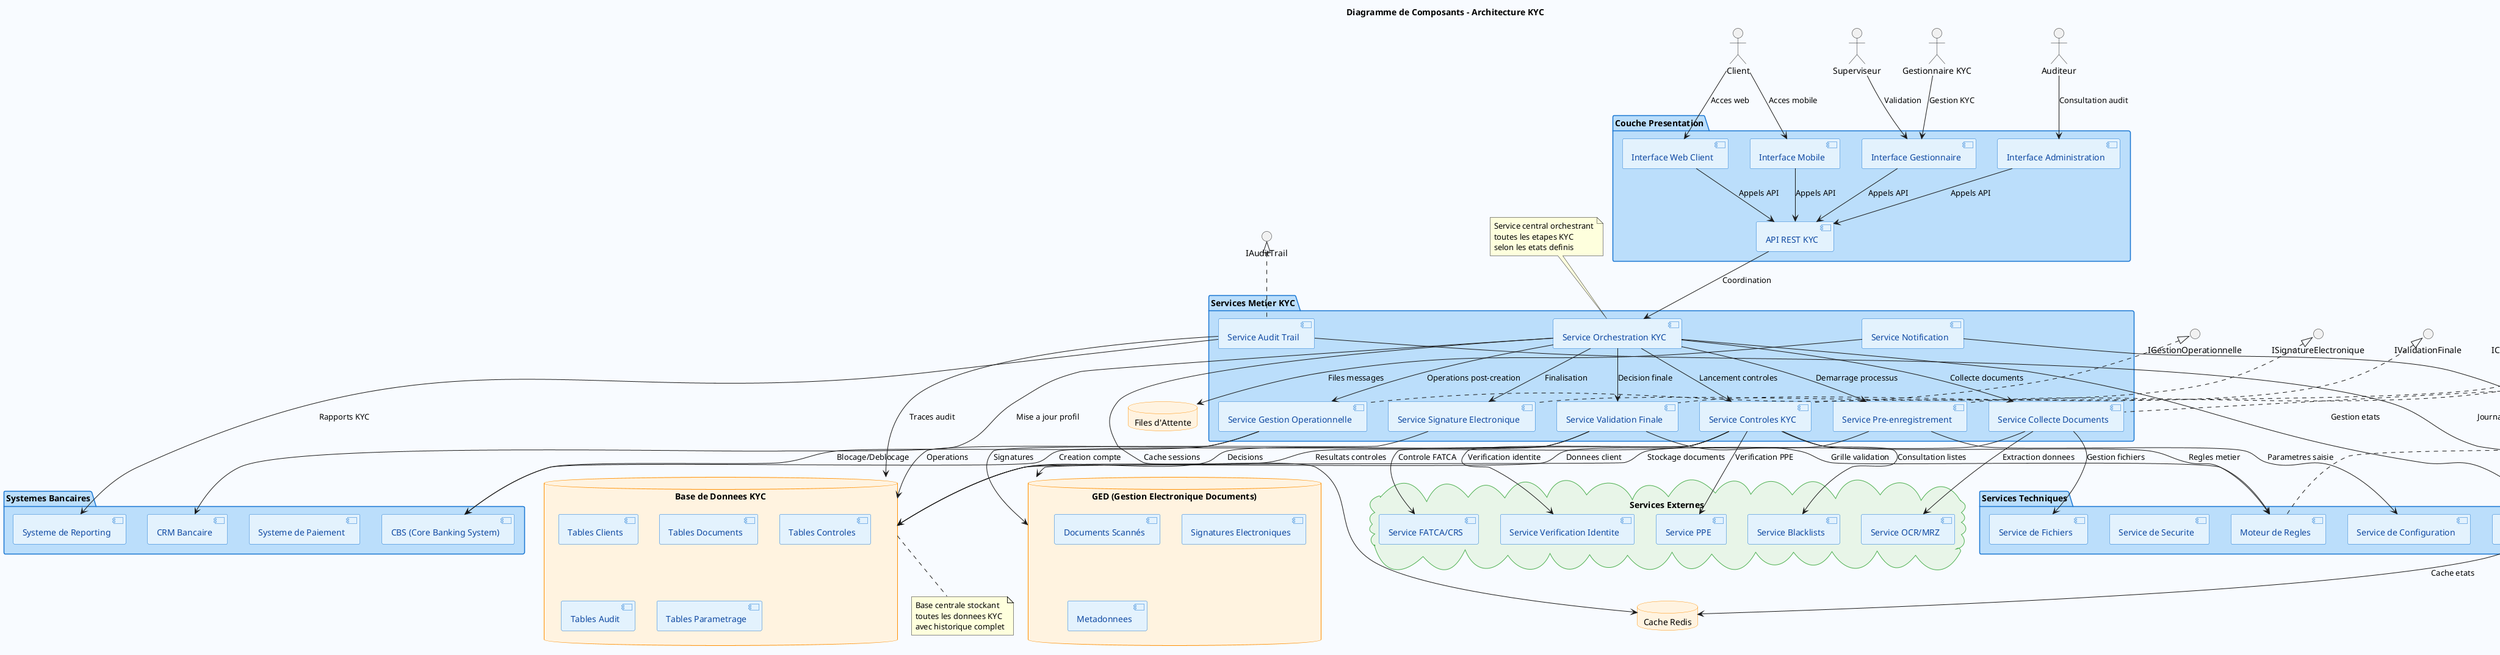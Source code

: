 @startuml DiagrammeComposantsKYC
skinparam backgroundColor #F8FBFF
skinparam componentStyle uml2
skinparam component {
    BackgroundColor #E3F2FD
    BorderColor #1976D2
    FontColor #0D47A1
}
skinparam package {
    BackgroundColor #BBDEFB
    BorderColor #1976D2
}
skinparam database {
    BackgroundColor #FFF3E0
    BorderColor #FF8F00
}
skinparam cloud {
    BackgroundColor #E8F5E8
    BorderColor #4CAF50
}

title Diagramme de Composants - Architecture KYC

' === ACTEURS EXTERNES ===
actor "Client" as CLIENT
actor "Gestionnaire KYC" as MANAGER
actor "Superviseur" as SUPERVISOR
actor "Auditeur" as AUDITOR

' === INTERFACES UTILISATEUR ===
package "Couche Presentation" {
    [Interface Web Client] as WebClient
    [Interface Mobile] as Mobile
    [Interface Gestionnaire] as WebManager
    [Interface Administration] as WebAdmin
    [API REST KYC] as RESTAPI
}

' === COUCHE METIER KYC ===
package "Services Metier KYC" {
    [Service Pre-enregistrement] as SvcPreenr
    [Service Collecte Documents] as SvcDocs
    [Service Controles KYC] as SvcControles
    [Service Validation Finale] as SvcValidation
    [Service Signature Electronique] as SvcSignature
    [Service Gestion Operationnelle] as SvcGestion
    [Service Orchestration KYC] as SvcOrchestration
    [Service Notification] as SvcNotification
    [Service Audit Trail] as SvcAudit
}

' === COMPOSANTS TECHNIQUES ===
package "Services Techniques" {
    [Moteur de Regles] as RuleEngine
    [Gestionnaire de Workflow] as WorkflowEngine
    [Service de Messagerie] as MessageService
    [Service de Fichiers] as FileService
    [Service de Securite] as SecurityService
    [Service de Configuration] as ConfigService
}

' === SYSTEMES EXTERNES ===
cloud "Services Externes" {
    [Service Blacklists] as BlacklistAPI
    [Service PPE] as PPEAPI
    [Service FATCA/CRS] as FATCAAPI
    [Service Verification Identite] as IdCheckAPI
    [Service OCR/MRZ] as OCRAPI
}

' === SYSTEMES INTERNES ===
package "Systemes Bancaires" {
    [CBS (Core Banking System)] as CBS
    [Systeme de Paiement] as PaymentSys
    [CRM Bancaire] as CRM
    [Systeme de Reporting] as Reporting
}

' === STOCKAGE ET DONNEES ===
database "Base de Donnees KYC" as KYCDB {
    [Tables Clients] as ClientTables
    [Tables Documents] as DocTables
    [Tables Controles] as ControlTables
    [Tables Audit] as AuditTables
    [Tables Parametrage] as ConfigTables
}

database "GED (Gestion Electronique Documents)" as GED {
    [Documents Scannés] as ScannedDocs
    [Signatures Electroniques] as DigitalSigs
    [Metadonnees] as Metadata
}

database "Cache Redis" as CACHE
database "Files d'Attente" as QUEUE

' === CONNEXIONS ACTEURS ===
CLIENT --> WebClient : Acces web
CLIENT --> Mobile : Acces mobile
MANAGER --> WebManager : Gestion KYC
SUPERVISOR --> WebManager : Validation
AUDITOR --> WebAdmin : Consultation audit

' === CONNEXIONS INTERFACES ===
WebClient --> RESTAPI : Appels API
Mobile --> RESTAPI : Appels API
WebManager --> RESTAPI : Appels API
WebAdmin --> RESTAPI : Appels API

' === ORCHESTRATION METIER ===
RESTAPI --> SvcOrchestration : Coordination
SvcOrchestration --> SvcPreenr : Demarrage processus
SvcOrchestration --> SvcDocs : Collecte documents
SvcOrchestration --> SvcControles : Lancement controles
SvcOrchestration --> SvcValidation : Decision finale
SvcOrchestration --> SvcSignature : Finalisation
SvcOrchestration --> SvcGestion : Operations post-creation

' === SERVICES TECHNIQUES ===
SvcOrchestration --> WorkflowEngine : Gestion etats
SvcPreenr --> ConfigService : Parametres saisie
SvcDocs --> FileService : Gestion fichiers
SvcControles --> RuleEngine : Regles metier
SvcValidation --> RuleEngine : Grille validation
SvcNotification --> MessageService : Envoi notifications
SvcAudit --> MessageService : Journalisation

' === CONNEXIONS EXTERNES ===
SvcControles --> BlacklistAPI : Consultation listes
SvcControles --> PPEAPI : Verification PPE
SvcControles --> FATCAAPI : Controle FATCA
SvcControles --> IdCheckAPI : Verification identite
SvcDocs --> OCRAPI : Extraction donnees

' === SYSTEMES BANCAIRES ===
SvcValidation --> CBS : Creation compte
SvcGestion --> CBS : Blocage/Deblocage
SvcOrchestration --> CRM : Mise a jour profil
SvcAudit --> Reporting : Rapports KYC

' === PERSISTENCE ===
SvcPreenr --> KYCDB : Donnees client
SvcDocs --> GED : Stockage documents
SvcControles --> KYCDB : Resultats controles
SvcValidation --> KYCDB : Decisions
SvcSignature --> GED : Signatures
SvcGestion --> KYCDB : Operations
SvcAudit --> KYCDB : Traces audit

' === CACHE ET FILES ===
SvcOrchestration --> CACHE : Cache sessions
SvcNotification --> QUEUE : Files messages
WorkflowEngine --> CACHE : Cache etats

' === INTERFACES SPECIALISEES ===
interface "IPreEnregistrement" as IPreen
interface "ICollecteDocuments" as IDocs
interface "IControlesKYC" as IControles
interface "IValidationFinale" as IValidation
interface "ISignatureElectronique" as ISignature
interface "IGestionOperationnelle" as IGestion
interface "IAuditTrail" as IAudit

SvcPreenr .up.|> IPreen
SvcDocs .up.|> IDocs
SvcControles .up.|> IControles
SvcValidation .up.|> IValidation
SvcSignature .up.|> ISignature
SvcGestion .up.|> IGestion
SvcAudit .up.|> IAudit

note top of SvcOrchestration
  Service central orchestrant
  toutes les etapes KYC
  selon les etats definis
end note

note right of RuleEngine
  Moteur executant les regles
  metier configurables pour
  controles et validations
end note

note bottom of KYCDB
  Base centrale stockant
  toutes les donnees KYC
  avec historique complet
end note

@enduml